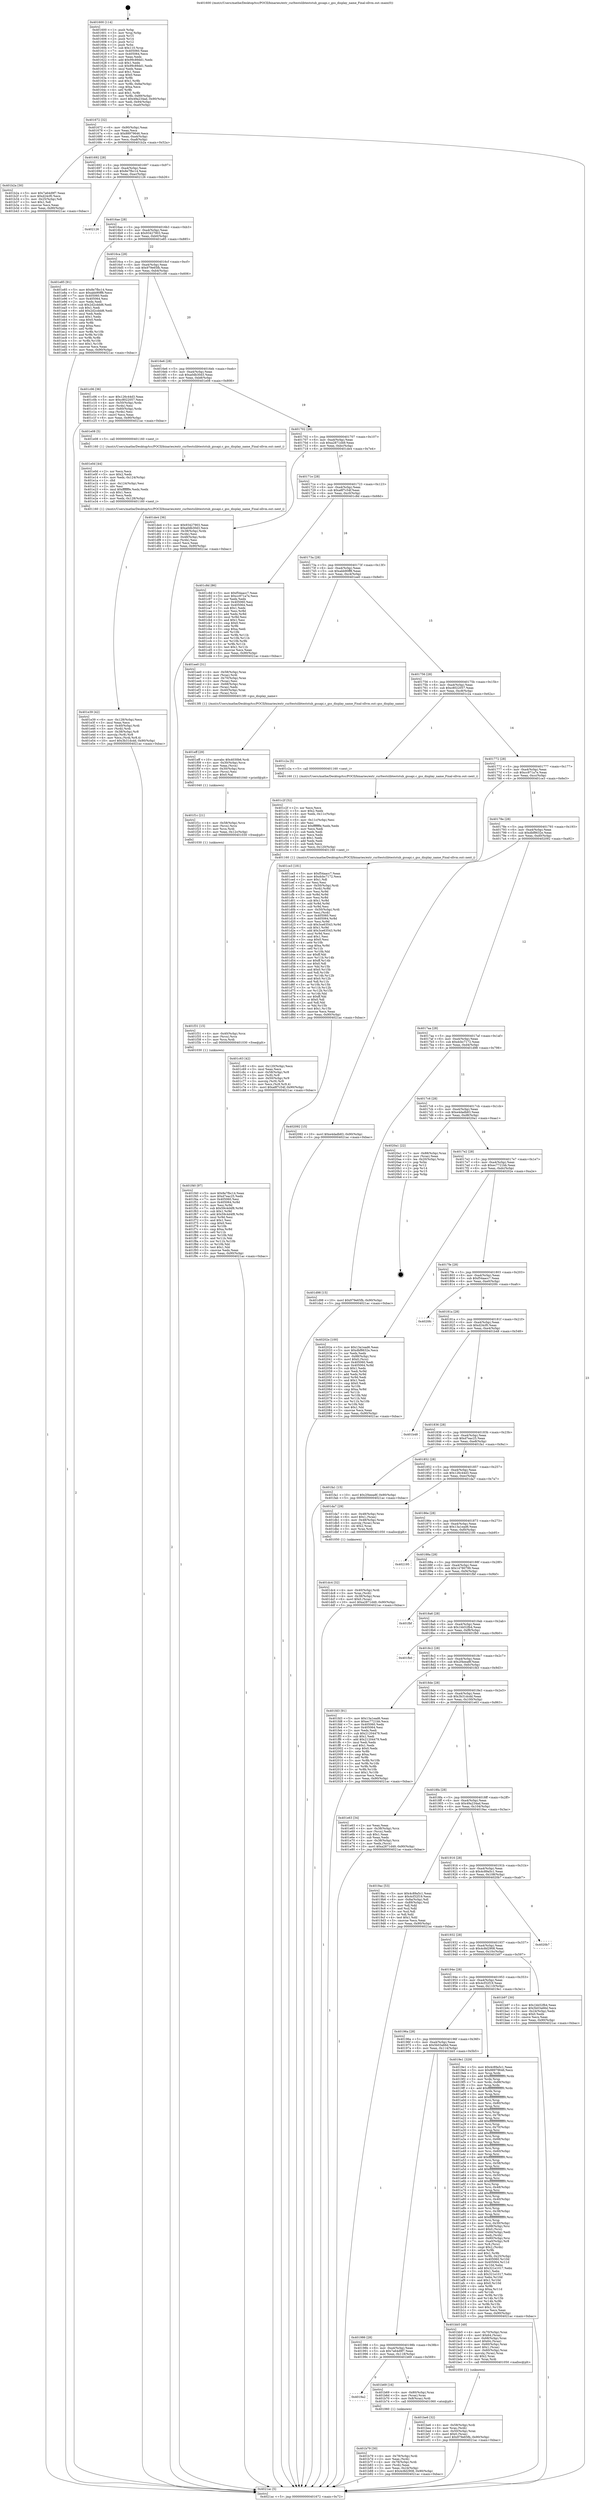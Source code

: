 digraph "0x401600" {
  label = "0x401600 (/mnt/c/Users/mathe/Desktop/tcc/POCII/binaries/extr_curltestslibteststub_gssapi.c_gss_display_name_Final-ollvm.out::main(0))"
  labelloc = "t"
  node[shape=record]

  Entry [label="",width=0.3,height=0.3,shape=circle,fillcolor=black,style=filled]
  "0x401672" [label="{
     0x401672 [32]\l
     | [instrs]\l
     &nbsp;&nbsp;0x401672 \<+6\>: mov -0x90(%rbp),%eax\l
     &nbsp;&nbsp;0x401678 \<+2\>: mov %eax,%ecx\l
     &nbsp;&nbsp;0x40167a \<+6\>: sub $0x88979646,%ecx\l
     &nbsp;&nbsp;0x401680 \<+6\>: mov %eax,-0xa4(%rbp)\l
     &nbsp;&nbsp;0x401686 \<+6\>: mov %ecx,-0xa8(%rbp)\l
     &nbsp;&nbsp;0x40168c \<+6\>: je 0000000000401b2a \<main+0x52a\>\l
  }"]
  "0x401b2a" [label="{
     0x401b2a [30]\l
     | [instrs]\l
     &nbsp;&nbsp;0x401b2a \<+5\>: mov $0x7a64d9f7,%eax\l
     &nbsp;&nbsp;0x401b2f \<+5\>: mov $0xd24cf0,%ecx\l
     &nbsp;&nbsp;0x401b34 \<+3\>: mov -0x25(%rbp),%dl\l
     &nbsp;&nbsp;0x401b37 \<+3\>: test $0x1,%dl\l
     &nbsp;&nbsp;0x401b3a \<+3\>: cmovne %ecx,%eax\l
     &nbsp;&nbsp;0x401b3d \<+6\>: mov %eax,-0x90(%rbp)\l
     &nbsp;&nbsp;0x401b43 \<+5\>: jmp 00000000004021ac \<main+0xbac\>\l
  }"]
  "0x401692" [label="{
     0x401692 [28]\l
     | [instrs]\l
     &nbsp;&nbsp;0x401692 \<+5\>: jmp 0000000000401697 \<main+0x97\>\l
     &nbsp;&nbsp;0x401697 \<+6\>: mov -0xa4(%rbp),%eax\l
     &nbsp;&nbsp;0x40169d \<+5\>: sub $0x8e7fbc14,%eax\l
     &nbsp;&nbsp;0x4016a2 \<+6\>: mov %eax,-0xac(%rbp)\l
     &nbsp;&nbsp;0x4016a8 \<+6\>: je 0000000000402126 \<main+0xb26\>\l
  }"]
  Exit [label="",width=0.3,height=0.3,shape=circle,fillcolor=black,style=filled,peripheries=2]
  "0x402126" [label="{
     0x402126\l
  }", style=dashed]
  "0x4016ae" [label="{
     0x4016ae [28]\l
     | [instrs]\l
     &nbsp;&nbsp;0x4016ae \<+5\>: jmp 00000000004016b3 \<main+0xb3\>\l
     &nbsp;&nbsp;0x4016b3 \<+6\>: mov -0xa4(%rbp),%eax\l
     &nbsp;&nbsp;0x4016b9 \<+5\>: sub $0x93427903,%eax\l
     &nbsp;&nbsp;0x4016be \<+6\>: mov %eax,-0xb0(%rbp)\l
     &nbsp;&nbsp;0x4016c4 \<+6\>: je 0000000000401e85 \<main+0x885\>\l
  }"]
  "0x401f40" [label="{
     0x401f40 [97]\l
     | [instrs]\l
     &nbsp;&nbsp;0x401f40 \<+5\>: mov $0x8e7fbc14,%eax\l
     &nbsp;&nbsp;0x401f45 \<+5\>: mov $0xd7eac25,%edx\l
     &nbsp;&nbsp;0x401f4a \<+7\>: mov 0x405060,%esi\l
     &nbsp;&nbsp;0x401f51 \<+8\>: mov 0x405064,%r8d\l
     &nbsp;&nbsp;0x401f59 \<+3\>: mov %esi,%r9d\l
     &nbsp;&nbsp;0x401f5c \<+7\>: sub $0x59c4d4f8,%r9d\l
     &nbsp;&nbsp;0x401f63 \<+4\>: sub $0x1,%r9d\l
     &nbsp;&nbsp;0x401f67 \<+7\>: add $0x59c4d4f8,%r9d\l
     &nbsp;&nbsp;0x401f6e \<+4\>: imul %r9d,%esi\l
     &nbsp;&nbsp;0x401f72 \<+3\>: and $0x1,%esi\l
     &nbsp;&nbsp;0x401f75 \<+3\>: cmp $0x0,%esi\l
     &nbsp;&nbsp;0x401f78 \<+4\>: sete %r10b\l
     &nbsp;&nbsp;0x401f7c \<+4\>: cmp $0xa,%r8d\l
     &nbsp;&nbsp;0x401f80 \<+4\>: setl %r11b\l
     &nbsp;&nbsp;0x401f84 \<+3\>: mov %r10b,%bl\l
     &nbsp;&nbsp;0x401f87 \<+3\>: and %r11b,%bl\l
     &nbsp;&nbsp;0x401f8a \<+3\>: xor %r11b,%r10b\l
     &nbsp;&nbsp;0x401f8d \<+3\>: or %r10b,%bl\l
     &nbsp;&nbsp;0x401f90 \<+3\>: test $0x1,%bl\l
     &nbsp;&nbsp;0x401f93 \<+3\>: cmovne %edx,%eax\l
     &nbsp;&nbsp;0x401f96 \<+6\>: mov %eax,-0x90(%rbp)\l
     &nbsp;&nbsp;0x401f9c \<+5\>: jmp 00000000004021ac \<main+0xbac\>\l
  }"]
  "0x401e85" [label="{
     0x401e85 [91]\l
     | [instrs]\l
     &nbsp;&nbsp;0x401e85 \<+5\>: mov $0x8e7fbc14,%eax\l
     &nbsp;&nbsp;0x401e8a \<+5\>: mov $0xabb90ff8,%ecx\l
     &nbsp;&nbsp;0x401e8f \<+7\>: mov 0x405060,%edx\l
     &nbsp;&nbsp;0x401e96 \<+7\>: mov 0x405064,%esi\l
     &nbsp;&nbsp;0x401e9d \<+2\>: mov %edx,%edi\l
     &nbsp;&nbsp;0x401e9f \<+6\>: sub $0x2d2cddd6,%edi\l
     &nbsp;&nbsp;0x401ea5 \<+3\>: sub $0x1,%edi\l
     &nbsp;&nbsp;0x401ea8 \<+6\>: add $0x2d2cddd6,%edi\l
     &nbsp;&nbsp;0x401eae \<+3\>: imul %edi,%edx\l
     &nbsp;&nbsp;0x401eb1 \<+3\>: and $0x1,%edx\l
     &nbsp;&nbsp;0x401eb4 \<+3\>: cmp $0x0,%edx\l
     &nbsp;&nbsp;0x401eb7 \<+4\>: sete %r8b\l
     &nbsp;&nbsp;0x401ebb \<+3\>: cmp $0xa,%esi\l
     &nbsp;&nbsp;0x401ebe \<+4\>: setl %r9b\l
     &nbsp;&nbsp;0x401ec2 \<+3\>: mov %r8b,%r10b\l
     &nbsp;&nbsp;0x401ec5 \<+3\>: and %r9b,%r10b\l
     &nbsp;&nbsp;0x401ec8 \<+3\>: xor %r9b,%r8b\l
     &nbsp;&nbsp;0x401ecb \<+3\>: or %r8b,%r10b\l
     &nbsp;&nbsp;0x401ece \<+4\>: test $0x1,%r10b\l
     &nbsp;&nbsp;0x401ed2 \<+3\>: cmovne %ecx,%eax\l
     &nbsp;&nbsp;0x401ed5 \<+6\>: mov %eax,-0x90(%rbp)\l
     &nbsp;&nbsp;0x401edb \<+5\>: jmp 00000000004021ac \<main+0xbac\>\l
  }"]
  "0x4016ca" [label="{
     0x4016ca [28]\l
     | [instrs]\l
     &nbsp;&nbsp;0x4016ca \<+5\>: jmp 00000000004016cf \<main+0xcf\>\l
     &nbsp;&nbsp;0x4016cf \<+6\>: mov -0xa4(%rbp),%eax\l
     &nbsp;&nbsp;0x4016d5 \<+5\>: sub $0x979e65fb,%eax\l
     &nbsp;&nbsp;0x4016da \<+6\>: mov %eax,-0xb4(%rbp)\l
     &nbsp;&nbsp;0x4016e0 \<+6\>: je 0000000000401c06 \<main+0x606\>\l
  }"]
  "0x401f31" [label="{
     0x401f31 [15]\l
     | [instrs]\l
     &nbsp;&nbsp;0x401f31 \<+4\>: mov -0x40(%rbp),%rcx\l
     &nbsp;&nbsp;0x401f35 \<+3\>: mov (%rcx),%rcx\l
     &nbsp;&nbsp;0x401f38 \<+3\>: mov %rcx,%rdi\l
     &nbsp;&nbsp;0x401f3b \<+5\>: call 0000000000401030 \<free@plt\>\l
     | [calls]\l
     &nbsp;&nbsp;0x401030 \{1\} (unknown)\l
  }"]
  "0x401c06" [label="{
     0x401c06 [36]\l
     | [instrs]\l
     &nbsp;&nbsp;0x401c06 \<+5\>: mov $0x126c44d3,%eax\l
     &nbsp;&nbsp;0x401c0b \<+5\>: mov $0xc8022057,%ecx\l
     &nbsp;&nbsp;0x401c10 \<+4\>: mov -0x50(%rbp),%rdx\l
     &nbsp;&nbsp;0x401c14 \<+2\>: mov (%rdx),%esi\l
     &nbsp;&nbsp;0x401c16 \<+4\>: mov -0x60(%rbp),%rdx\l
     &nbsp;&nbsp;0x401c1a \<+2\>: cmp (%rdx),%esi\l
     &nbsp;&nbsp;0x401c1c \<+3\>: cmovl %ecx,%eax\l
     &nbsp;&nbsp;0x401c1f \<+6\>: mov %eax,-0x90(%rbp)\l
     &nbsp;&nbsp;0x401c25 \<+5\>: jmp 00000000004021ac \<main+0xbac\>\l
  }"]
  "0x4016e6" [label="{
     0x4016e6 [28]\l
     | [instrs]\l
     &nbsp;&nbsp;0x4016e6 \<+5\>: jmp 00000000004016eb \<main+0xeb\>\l
     &nbsp;&nbsp;0x4016eb \<+6\>: mov -0xa4(%rbp),%eax\l
     &nbsp;&nbsp;0x4016f1 \<+5\>: sub $0xa0db30d3,%eax\l
     &nbsp;&nbsp;0x4016f6 \<+6\>: mov %eax,-0xb8(%rbp)\l
     &nbsp;&nbsp;0x4016fc \<+6\>: je 0000000000401e08 \<main+0x808\>\l
  }"]
  "0x401f1c" [label="{
     0x401f1c [21]\l
     | [instrs]\l
     &nbsp;&nbsp;0x401f1c \<+4\>: mov -0x58(%rbp),%rcx\l
     &nbsp;&nbsp;0x401f20 \<+3\>: mov (%rcx),%rcx\l
     &nbsp;&nbsp;0x401f23 \<+3\>: mov %rcx,%rdi\l
     &nbsp;&nbsp;0x401f26 \<+6\>: mov %eax,-0x12c(%rbp)\l
     &nbsp;&nbsp;0x401f2c \<+5\>: call 0000000000401030 \<free@plt\>\l
     | [calls]\l
     &nbsp;&nbsp;0x401030 \{1\} (unknown)\l
  }"]
  "0x401e08" [label="{
     0x401e08 [5]\l
     | [instrs]\l
     &nbsp;&nbsp;0x401e08 \<+5\>: call 0000000000401160 \<next_i\>\l
     | [calls]\l
     &nbsp;&nbsp;0x401160 \{1\} (/mnt/c/Users/mathe/Desktop/tcc/POCII/binaries/extr_curltestslibteststub_gssapi.c_gss_display_name_Final-ollvm.out::next_i)\l
  }"]
  "0x401702" [label="{
     0x401702 [28]\l
     | [instrs]\l
     &nbsp;&nbsp;0x401702 \<+5\>: jmp 0000000000401707 \<main+0x107\>\l
     &nbsp;&nbsp;0x401707 \<+6\>: mov -0xa4(%rbp),%eax\l
     &nbsp;&nbsp;0x40170d \<+5\>: sub $0xa2871d49,%eax\l
     &nbsp;&nbsp;0x401712 \<+6\>: mov %eax,-0xbc(%rbp)\l
     &nbsp;&nbsp;0x401718 \<+6\>: je 0000000000401de4 \<main+0x7e4\>\l
  }"]
  "0x401eff" [label="{
     0x401eff [29]\l
     | [instrs]\l
     &nbsp;&nbsp;0x401eff \<+10\>: movabs $0x4030b6,%rdi\l
     &nbsp;&nbsp;0x401f09 \<+4\>: mov -0x30(%rbp),%rcx\l
     &nbsp;&nbsp;0x401f0d \<+2\>: mov %eax,(%rcx)\l
     &nbsp;&nbsp;0x401f0f \<+4\>: mov -0x30(%rbp),%rcx\l
     &nbsp;&nbsp;0x401f13 \<+2\>: mov (%rcx),%esi\l
     &nbsp;&nbsp;0x401f15 \<+2\>: mov $0x0,%al\l
     &nbsp;&nbsp;0x401f17 \<+5\>: call 0000000000401040 \<printf@plt\>\l
     | [calls]\l
     &nbsp;&nbsp;0x401040 \{1\} (unknown)\l
  }"]
  "0x401de4" [label="{
     0x401de4 [36]\l
     | [instrs]\l
     &nbsp;&nbsp;0x401de4 \<+5\>: mov $0x93427903,%eax\l
     &nbsp;&nbsp;0x401de9 \<+5\>: mov $0xa0db30d3,%ecx\l
     &nbsp;&nbsp;0x401dee \<+4\>: mov -0x38(%rbp),%rdx\l
     &nbsp;&nbsp;0x401df2 \<+2\>: mov (%rdx),%esi\l
     &nbsp;&nbsp;0x401df4 \<+4\>: mov -0x48(%rbp),%rdx\l
     &nbsp;&nbsp;0x401df8 \<+2\>: cmp (%rdx),%esi\l
     &nbsp;&nbsp;0x401dfa \<+3\>: cmovl %ecx,%eax\l
     &nbsp;&nbsp;0x401dfd \<+6\>: mov %eax,-0x90(%rbp)\l
     &nbsp;&nbsp;0x401e03 \<+5\>: jmp 00000000004021ac \<main+0xbac\>\l
  }"]
  "0x40171e" [label="{
     0x40171e [28]\l
     | [instrs]\l
     &nbsp;&nbsp;0x40171e \<+5\>: jmp 0000000000401723 \<main+0x123\>\l
     &nbsp;&nbsp;0x401723 \<+6\>: mov -0xa4(%rbp),%eax\l
     &nbsp;&nbsp;0x401729 \<+5\>: sub $0xa8f7c54f,%eax\l
     &nbsp;&nbsp;0x40172e \<+6\>: mov %eax,-0xc0(%rbp)\l
     &nbsp;&nbsp;0x401734 \<+6\>: je 0000000000401c8d \<main+0x68d\>\l
  }"]
  "0x401e39" [label="{
     0x401e39 [42]\l
     | [instrs]\l
     &nbsp;&nbsp;0x401e39 \<+6\>: mov -0x128(%rbp),%ecx\l
     &nbsp;&nbsp;0x401e3f \<+3\>: imul %eax,%ecx\l
     &nbsp;&nbsp;0x401e42 \<+4\>: mov -0x40(%rbp),%rdi\l
     &nbsp;&nbsp;0x401e46 \<+3\>: mov (%rdi),%rdi\l
     &nbsp;&nbsp;0x401e49 \<+4\>: mov -0x38(%rbp),%r8\l
     &nbsp;&nbsp;0x401e4d \<+3\>: movslq (%r8),%r8\l
     &nbsp;&nbsp;0x401e50 \<+4\>: mov %ecx,(%rdi,%r8,4)\l
     &nbsp;&nbsp;0x401e54 \<+10\>: movl $0x3b31dcdd,-0x90(%rbp)\l
     &nbsp;&nbsp;0x401e5e \<+5\>: jmp 00000000004021ac \<main+0xbac\>\l
  }"]
  "0x401c8d" [label="{
     0x401c8d [86]\l
     | [instrs]\l
     &nbsp;&nbsp;0x401c8d \<+5\>: mov $0xf54aacc7,%eax\l
     &nbsp;&nbsp;0x401c92 \<+5\>: mov $0xcc971a7e,%ecx\l
     &nbsp;&nbsp;0x401c97 \<+2\>: xor %edx,%edx\l
     &nbsp;&nbsp;0x401c99 \<+7\>: mov 0x405060,%esi\l
     &nbsp;&nbsp;0x401ca0 \<+7\>: mov 0x405064,%edi\l
     &nbsp;&nbsp;0x401ca7 \<+3\>: sub $0x1,%edx\l
     &nbsp;&nbsp;0x401caa \<+3\>: mov %esi,%r8d\l
     &nbsp;&nbsp;0x401cad \<+3\>: add %edx,%r8d\l
     &nbsp;&nbsp;0x401cb0 \<+4\>: imul %r8d,%esi\l
     &nbsp;&nbsp;0x401cb4 \<+3\>: and $0x1,%esi\l
     &nbsp;&nbsp;0x401cb7 \<+3\>: cmp $0x0,%esi\l
     &nbsp;&nbsp;0x401cba \<+4\>: sete %r9b\l
     &nbsp;&nbsp;0x401cbe \<+3\>: cmp $0xa,%edi\l
     &nbsp;&nbsp;0x401cc1 \<+4\>: setl %r10b\l
     &nbsp;&nbsp;0x401cc5 \<+3\>: mov %r9b,%r11b\l
     &nbsp;&nbsp;0x401cc8 \<+3\>: and %r10b,%r11b\l
     &nbsp;&nbsp;0x401ccb \<+3\>: xor %r10b,%r9b\l
     &nbsp;&nbsp;0x401cce \<+3\>: or %r9b,%r11b\l
     &nbsp;&nbsp;0x401cd1 \<+4\>: test $0x1,%r11b\l
     &nbsp;&nbsp;0x401cd5 \<+3\>: cmovne %ecx,%eax\l
     &nbsp;&nbsp;0x401cd8 \<+6\>: mov %eax,-0x90(%rbp)\l
     &nbsp;&nbsp;0x401cde \<+5\>: jmp 00000000004021ac \<main+0xbac\>\l
  }"]
  "0x40173a" [label="{
     0x40173a [28]\l
     | [instrs]\l
     &nbsp;&nbsp;0x40173a \<+5\>: jmp 000000000040173f \<main+0x13f\>\l
     &nbsp;&nbsp;0x40173f \<+6\>: mov -0xa4(%rbp),%eax\l
     &nbsp;&nbsp;0x401745 \<+5\>: sub $0xabb90ff8,%eax\l
     &nbsp;&nbsp;0x40174a \<+6\>: mov %eax,-0xc4(%rbp)\l
     &nbsp;&nbsp;0x401750 \<+6\>: je 0000000000401ee0 \<main+0x8e0\>\l
  }"]
  "0x401e0d" [label="{
     0x401e0d [44]\l
     | [instrs]\l
     &nbsp;&nbsp;0x401e0d \<+2\>: xor %ecx,%ecx\l
     &nbsp;&nbsp;0x401e0f \<+5\>: mov $0x2,%edx\l
     &nbsp;&nbsp;0x401e14 \<+6\>: mov %edx,-0x124(%rbp)\l
     &nbsp;&nbsp;0x401e1a \<+1\>: cltd\l
     &nbsp;&nbsp;0x401e1b \<+6\>: mov -0x124(%rbp),%esi\l
     &nbsp;&nbsp;0x401e21 \<+2\>: idiv %esi\l
     &nbsp;&nbsp;0x401e23 \<+6\>: imul $0xfffffffe,%edx,%edx\l
     &nbsp;&nbsp;0x401e29 \<+3\>: sub $0x1,%ecx\l
     &nbsp;&nbsp;0x401e2c \<+2\>: sub %ecx,%edx\l
     &nbsp;&nbsp;0x401e2e \<+6\>: mov %edx,-0x128(%rbp)\l
     &nbsp;&nbsp;0x401e34 \<+5\>: call 0000000000401160 \<next_i\>\l
     | [calls]\l
     &nbsp;&nbsp;0x401160 \{1\} (/mnt/c/Users/mathe/Desktop/tcc/POCII/binaries/extr_curltestslibteststub_gssapi.c_gss_display_name_Final-ollvm.out::next_i)\l
  }"]
  "0x401ee0" [label="{
     0x401ee0 [31]\l
     | [instrs]\l
     &nbsp;&nbsp;0x401ee0 \<+4\>: mov -0x58(%rbp),%rax\l
     &nbsp;&nbsp;0x401ee4 \<+3\>: mov (%rax),%rdi\l
     &nbsp;&nbsp;0x401ee7 \<+4\>: mov -0x70(%rbp),%rax\l
     &nbsp;&nbsp;0x401eeb \<+2\>: mov (%rax),%esi\l
     &nbsp;&nbsp;0x401eed \<+4\>: mov -0x68(%rbp),%rax\l
     &nbsp;&nbsp;0x401ef1 \<+2\>: mov (%rax),%edx\l
     &nbsp;&nbsp;0x401ef3 \<+4\>: mov -0x40(%rbp),%rax\l
     &nbsp;&nbsp;0x401ef7 \<+3\>: mov (%rax),%rcx\l
     &nbsp;&nbsp;0x401efa \<+5\>: call 00000000004013f0 \<gss_display_name\>\l
     | [calls]\l
     &nbsp;&nbsp;0x4013f0 \{1\} (/mnt/c/Users/mathe/Desktop/tcc/POCII/binaries/extr_curltestslibteststub_gssapi.c_gss_display_name_Final-ollvm.out::gss_display_name)\l
  }"]
  "0x401756" [label="{
     0x401756 [28]\l
     | [instrs]\l
     &nbsp;&nbsp;0x401756 \<+5\>: jmp 000000000040175b \<main+0x15b\>\l
     &nbsp;&nbsp;0x40175b \<+6\>: mov -0xa4(%rbp),%eax\l
     &nbsp;&nbsp;0x401761 \<+5\>: sub $0xc8022057,%eax\l
     &nbsp;&nbsp;0x401766 \<+6\>: mov %eax,-0xc8(%rbp)\l
     &nbsp;&nbsp;0x40176c \<+6\>: je 0000000000401c2a \<main+0x62a\>\l
  }"]
  "0x401dc4" [label="{
     0x401dc4 [32]\l
     | [instrs]\l
     &nbsp;&nbsp;0x401dc4 \<+4\>: mov -0x40(%rbp),%rdi\l
     &nbsp;&nbsp;0x401dc8 \<+3\>: mov %rax,(%rdi)\l
     &nbsp;&nbsp;0x401dcb \<+4\>: mov -0x38(%rbp),%rax\l
     &nbsp;&nbsp;0x401dcf \<+6\>: movl $0x0,(%rax)\l
     &nbsp;&nbsp;0x401dd5 \<+10\>: movl $0xa2871d49,-0x90(%rbp)\l
     &nbsp;&nbsp;0x401ddf \<+5\>: jmp 00000000004021ac \<main+0xbac\>\l
  }"]
  "0x401c2a" [label="{
     0x401c2a [5]\l
     | [instrs]\l
     &nbsp;&nbsp;0x401c2a \<+5\>: call 0000000000401160 \<next_i\>\l
     | [calls]\l
     &nbsp;&nbsp;0x401160 \{1\} (/mnt/c/Users/mathe/Desktop/tcc/POCII/binaries/extr_curltestslibteststub_gssapi.c_gss_display_name_Final-ollvm.out::next_i)\l
  }"]
  "0x401772" [label="{
     0x401772 [28]\l
     | [instrs]\l
     &nbsp;&nbsp;0x401772 \<+5\>: jmp 0000000000401777 \<main+0x177\>\l
     &nbsp;&nbsp;0x401777 \<+6\>: mov -0xa4(%rbp),%eax\l
     &nbsp;&nbsp;0x40177d \<+5\>: sub $0xcc971a7e,%eax\l
     &nbsp;&nbsp;0x401782 \<+6\>: mov %eax,-0xcc(%rbp)\l
     &nbsp;&nbsp;0x401788 \<+6\>: je 0000000000401ce3 \<main+0x6e3\>\l
  }"]
  "0x401c63" [label="{
     0x401c63 [42]\l
     | [instrs]\l
     &nbsp;&nbsp;0x401c63 \<+6\>: mov -0x120(%rbp),%ecx\l
     &nbsp;&nbsp;0x401c69 \<+3\>: imul %eax,%ecx\l
     &nbsp;&nbsp;0x401c6c \<+4\>: mov -0x58(%rbp),%r8\l
     &nbsp;&nbsp;0x401c70 \<+3\>: mov (%r8),%r8\l
     &nbsp;&nbsp;0x401c73 \<+4\>: mov -0x50(%rbp),%r9\l
     &nbsp;&nbsp;0x401c77 \<+3\>: movslq (%r9),%r9\l
     &nbsp;&nbsp;0x401c7a \<+4\>: mov %ecx,(%r8,%r9,4)\l
     &nbsp;&nbsp;0x401c7e \<+10\>: movl $0xa8f7c54f,-0x90(%rbp)\l
     &nbsp;&nbsp;0x401c88 \<+5\>: jmp 00000000004021ac \<main+0xbac\>\l
  }"]
  "0x401ce3" [label="{
     0x401ce3 [181]\l
     | [instrs]\l
     &nbsp;&nbsp;0x401ce3 \<+5\>: mov $0xf54aacc7,%eax\l
     &nbsp;&nbsp;0x401ce8 \<+5\>: mov $0xdcbc7172,%ecx\l
     &nbsp;&nbsp;0x401ced \<+2\>: mov $0x1,%dl\l
     &nbsp;&nbsp;0x401cef \<+2\>: xor %esi,%esi\l
     &nbsp;&nbsp;0x401cf1 \<+4\>: mov -0x50(%rbp),%rdi\l
     &nbsp;&nbsp;0x401cf5 \<+3\>: mov (%rdi),%r8d\l
     &nbsp;&nbsp;0x401cf8 \<+3\>: mov %esi,%r9d\l
     &nbsp;&nbsp;0x401cfb \<+3\>: sub %r8d,%r9d\l
     &nbsp;&nbsp;0x401cfe \<+3\>: mov %esi,%r8d\l
     &nbsp;&nbsp;0x401d01 \<+4\>: sub $0x1,%r8d\l
     &nbsp;&nbsp;0x401d05 \<+3\>: add %r8d,%r9d\l
     &nbsp;&nbsp;0x401d08 \<+3\>: sub %r9d,%esi\l
     &nbsp;&nbsp;0x401d0b \<+4\>: mov -0x50(%rbp),%rdi\l
     &nbsp;&nbsp;0x401d0f \<+2\>: mov %esi,(%rdi)\l
     &nbsp;&nbsp;0x401d11 \<+7\>: mov 0x405060,%esi\l
     &nbsp;&nbsp;0x401d18 \<+8\>: mov 0x405064,%r8d\l
     &nbsp;&nbsp;0x401d20 \<+3\>: mov %esi,%r9d\l
     &nbsp;&nbsp;0x401d23 \<+7\>: sub $0x3ce63543,%r9d\l
     &nbsp;&nbsp;0x401d2a \<+4\>: sub $0x1,%r9d\l
     &nbsp;&nbsp;0x401d2e \<+7\>: add $0x3ce63543,%r9d\l
     &nbsp;&nbsp;0x401d35 \<+4\>: imul %r9d,%esi\l
     &nbsp;&nbsp;0x401d39 \<+3\>: and $0x1,%esi\l
     &nbsp;&nbsp;0x401d3c \<+3\>: cmp $0x0,%esi\l
     &nbsp;&nbsp;0x401d3f \<+4\>: sete %r10b\l
     &nbsp;&nbsp;0x401d43 \<+4\>: cmp $0xa,%r8d\l
     &nbsp;&nbsp;0x401d47 \<+4\>: setl %r11b\l
     &nbsp;&nbsp;0x401d4b \<+3\>: mov %r10b,%bl\l
     &nbsp;&nbsp;0x401d4e \<+3\>: xor $0xff,%bl\l
     &nbsp;&nbsp;0x401d51 \<+3\>: mov %r11b,%r14b\l
     &nbsp;&nbsp;0x401d54 \<+4\>: xor $0xff,%r14b\l
     &nbsp;&nbsp;0x401d58 \<+3\>: xor $0x0,%dl\l
     &nbsp;&nbsp;0x401d5b \<+3\>: mov %bl,%r15b\l
     &nbsp;&nbsp;0x401d5e \<+4\>: and $0x0,%r15b\l
     &nbsp;&nbsp;0x401d62 \<+3\>: and %dl,%r10b\l
     &nbsp;&nbsp;0x401d65 \<+3\>: mov %r14b,%r12b\l
     &nbsp;&nbsp;0x401d68 \<+4\>: and $0x0,%r12b\l
     &nbsp;&nbsp;0x401d6c \<+3\>: and %dl,%r11b\l
     &nbsp;&nbsp;0x401d6f \<+3\>: or %r10b,%r15b\l
     &nbsp;&nbsp;0x401d72 \<+3\>: or %r11b,%r12b\l
     &nbsp;&nbsp;0x401d75 \<+3\>: xor %r12b,%r15b\l
     &nbsp;&nbsp;0x401d78 \<+3\>: or %r14b,%bl\l
     &nbsp;&nbsp;0x401d7b \<+3\>: xor $0xff,%bl\l
     &nbsp;&nbsp;0x401d7e \<+3\>: or $0x0,%dl\l
     &nbsp;&nbsp;0x401d81 \<+2\>: and %dl,%bl\l
     &nbsp;&nbsp;0x401d83 \<+3\>: or %bl,%r15b\l
     &nbsp;&nbsp;0x401d86 \<+4\>: test $0x1,%r15b\l
     &nbsp;&nbsp;0x401d8a \<+3\>: cmovne %ecx,%eax\l
     &nbsp;&nbsp;0x401d8d \<+6\>: mov %eax,-0x90(%rbp)\l
     &nbsp;&nbsp;0x401d93 \<+5\>: jmp 00000000004021ac \<main+0xbac\>\l
  }"]
  "0x40178e" [label="{
     0x40178e [28]\l
     | [instrs]\l
     &nbsp;&nbsp;0x40178e \<+5\>: jmp 0000000000401793 \<main+0x193\>\l
     &nbsp;&nbsp;0x401793 \<+6\>: mov -0xa4(%rbp),%eax\l
     &nbsp;&nbsp;0x401799 \<+5\>: sub $0xdbf8632e,%eax\l
     &nbsp;&nbsp;0x40179e \<+6\>: mov %eax,-0xd0(%rbp)\l
     &nbsp;&nbsp;0x4017a4 \<+6\>: je 0000000000402092 \<main+0xa92\>\l
  }"]
  "0x401c2f" [label="{
     0x401c2f [52]\l
     | [instrs]\l
     &nbsp;&nbsp;0x401c2f \<+2\>: xor %ecx,%ecx\l
     &nbsp;&nbsp;0x401c31 \<+5\>: mov $0x2,%edx\l
     &nbsp;&nbsp;0x401c36 \<+6\>: mov %edx,-0x11c(%rbp)\l
     &nbsp;&nbsp;0x401c3c \<+1\>: cltd\l
     &nbsp;&nbsp;0x401c3d \<+6\>: mov -0x11c(%rbp),%esi\l
     &nbsp;&nbsp;0x401c43 \<+2\>: idiv %esi\l
     &nbsp;&nbsp;0x401c45 \<+6\>: imul $0xfffffffe,%edx,%edx\l
     &nbsp;&nbsp;0x401c4b \<+2\>: mov %ecx,%edi\l
     &nbsp;&nbsp;0x401c4d \<+2\>: sub %edx,%edi\l
     &nbsp;&nbsp;0x401c4f \<+2\>: mov %ecx,%edx\l
     &nbsp;&nbsp;0x401c51 \<+3\>: sub $0x1,%edx\l
     &nbsp;&nbsp;0x401c54 \<+2\>: add %edx,%edi\l
     &nbsp;&nbsp;0x401c56 \<+2\>: sub %edi,%ecx\l
     &nbsp;&nbsp;0x401c58 \<+6\>: mov %ecx,-0x120(%rbp)\l
     &nbsp;&nbsp;0x401c5e \<+5\>: call 0000000000401160 \<next_i\>\l
     | [calls]\l
     &nbsp;&nbsp;0x401160 \{1\} (/mnt/c/Users/mathe/Desktop/tcc/POCII/binaries/extr_curltestslibteststub_gssapi.c_gss_display_name_Final-ollvm.out::next_i)\l
  }"]
  "0x402092" [label="{
     0x402092 [15]\l
     | [instrs]\l
     &nbsp;&nbsp;0x402092 \<+10\>: movl $0xe4dadb83,-0x90(%rbp)\l
     &nbsp;&nbsp;0x40209c \<+5\>: jmp 00000000004021ac \<main+0xbac\>\l
  }"]
  "0x4017aa" [label="{
     0x4017aa [28]\l
     | [instrs]\l
     &nbsp;&nbsp;0x4017aa \<+5\>: jmp 00000000004017af \<main+0x1af\>\l
     &nbsp;&nbsp;0x4017af \<+6\>: mov -0xa4(%rbp),%eax\l
     &nbsp;&nbsp;0x4017b5 \<+5\>: sub $0xdcbc7172,%eax\l
     &nbsp;&nbsp;0x4017ba \<+6\>: mov %eax,-0xd4(%rbp)\l
     &nbsp;&nbsp;0x4017c0 \<+6\>: je 0000000000401d98 \<main+0x798\>\l
  }"]
  "0x401be6" [label="{
     0x401be6 [32]\l
     | [instrs]\l
     &nbsp;&nbsp;0x401be6 \<+4\>: mov -0x58(%rbp),%rdi\l
     &nbsp;&nbsp;0x401bea \<+3\>: mov %rax,(%rdi)\l
     &nbsp;&nbsp;0x401bed \<+4\>: mov -0x50(%rbp),%rax\l
     &nbsp;&nbsp;0x401bf1 \<+6\>: movl $0x0,(%rax)\l
     &nbsp;&nbsp;0x401bf7 \<+10\>: movl $0x979e65fb,-0x90(%rbp)\l
     &nbsp;&nbsp;0x401c01 \<+5\>: jmp 00000000004021ac \<main+0xbac\>\l
  }"]
  "0x401d98" [label="{
     0x401d98 [15]\l
     | [instrs]\l
     &nbsp;&nbsp;0x401d98 \<+10\>: movl $0x979e65fb,-0x90(%rbp)\l
     &nbsp;&nbsp;0x401da2 \<+5\>: jmp 00000000004021ac \<main+0xbac\>\l
  }"]
  "0x4017c6" [label="{
     0x4017c6 [28]\l
     | [instrs]\l
     &nbsp;&nbsp;0x4017c6 \<+5\>: jmp 00000000004017cb \<main+0x1cb\>\l
     &nbsp;&nbsp;0x4017cb \<+6\>: mov -0xa4(%rbp),%eax\l
     &nbsp;&nbsp;0x4017d1 \<+5\>: sub $0xe4dadb83,%eax\l
     &nbsp;&nbsp;0x4017d6 \<+6\>: mov %eax,-0xd8(%rbp)\l
     &nbsp;&nbsp;0x4017dc \<+6\>: je 00000000004020a1 \<main+0xaa1\>\l
  }"]
  "0x401b79" [label="{
     0x401b79 [30]\l
     | [instrs]\l
     &nbsp;&nbsp;0x401b79 \<+4\>: mov -0x78(%rbp),%rdi\l
     &nbsp;&nbsp;0x401b7d \<+2\>: mov %eax,(%rdi)\l
     &nbsp;&nbsp;0x401b7f \<+4\>: mov -0x78(%rbp),%rdi\l
     &nbsp;&nbsp;0x401b83 \<+2\>: mov (%rdi),%eax\l
     &nbsp;&nbsp;0x401b85 \<+3\>: mov %eax,-0x24(%rbp)\l
     &nbsp;&nbsp;0x401b88 \<+10\>: movl $0x4c8d2908,-0x90(%rbp)\l
     &nbsp;&nbsp;0x401b92 \<+5\>: jmp 00000000004021ac \<main+0xbac\>\l
  }"]
  "0x4020a1" [label="{
     0x4020a1 [22]\l
     | [instrs]\l
     &nbsp;&nbsp;0x4020a1 \<+7\>: mov -0x88(%rbp),%rax\l
     &nbsp;&nbsp;0x4020a8 \<+2\>: mov (%rax),%eax\l
     &nbsp;&nbsp;0x4020aa \<+4\>: lea -0x20(%rbp),%rsp\l
     &nbsp;&nbsp;0x4020ae \<+1\>: pop %rbx\l
     &nbsp;&nbsp;0x4020af \<+2\>: pop %r12\l
     &nbsp;&nbsp;0x4020b1 \<+2\>: pop %r14\l
     &nbsp;&nbsp;0x4020b3 \<+2\>: pop %r15\l
     &nbsp;&nbsp;0x4020b5 \<+1\>: pop %rbp\l
     &nbsp;&nbsp;0x4020b6 \<+1\>: ret\l
  }"]
  "0x4017e2" [label="{
     0x4017e2 [28]\l
     | [instrs]\l
     &nbsp;&nbsp;0x4017e2 \<+5\>: jmp 00000000004017e7 \<main+0x1e7\>\l
     &nbsp;&nbsp;0x4017e7 \<+6\>: mov -0xa4(%rbp),%eax\l
     &nbsp;&nbsp;0x4017ed \<+5\>: sub $0xec7721bb,%eax\l
     &nbsp;&nbsp;0x4017f2 \<+6\>: mov %eax,-0xdc(%rbp)\l
     &nbsp;&nbsp;0x4017f8 \<+6\>: je 000000000040202e \<main+0xa2e\>\l
  }"]
  "0x4019a2" [label="{
     0x4019a2\l
  }", style=dashed]
  "0x40202e" [label="{
     0x40202e [100]\l
     | [instrs]\l
     &nbsp;&nbsp;0x40202e \<+5\>: mov $0x13a1ead6,%eax\l
     &nbsp;&nbsp;0x402033 \<+5\>: mov $0xdbf8632e,%ecx\l
     &nbsp;&nbsp;0x402038 \<+2\>: xor %edx,%edx\l
     &nbsp;&nbsp;0x40203a \<+7\>: mov -0x88(%rbp),%rsi\l
     &nbsp;&nbsp;0x402041 \<+6\>: movl $0x0,(%rsi)\l
     &nbsp;&nbsp;0x402047 \<+7\>: mov 0x405060,%edi\l
     &nbsp;&nbsp;0x40204e \<+8\>: mov 0x405064,%r8d\l
     &nbsp;&nbsp;0x402056 \<+3\>: sub $0x1,%edx\l
     &nbsp;&nbsp;0x402059 \<+3\>: mov %edi,%r9d\l
     &nbsp;&nbsp;0x40205c \<+3\>: add %edx,%r9d\l
     &nbsp;&nbsp;0x40205f \<+4\>: imul %r9d,%edi\l
     &nbsp;&nbsp;0x402063 \<+3\>: and $0x1,%edi\l
     &nbsp;&nbsp;0x402066 \<+3\>: cmp $0x0,%edi\l
     &nbsp;&nbsp;0x402069 \<+4\>: sete %r10b\l
     &nbsp;&nbsp;0x40206d \<+4\>: cmp $0xa,%r8d\l
     &nbsp;&nbsp;0x402071 \<+4\>: setl %r11b\l
     &nbsp;&nbsp;0x402075 \<+3\>: mov %r10b,%bl\l
     &nbsp;&nbsp;0x402078 \<+3\>: and %r11b,%bl\l
     &nbsp;&nbsp;0x40207b \<+3\>: xor %r11b,%r10b\l
     &nbsp;&nbsp;0x40207e \<+3\>: or %r10b,%bl\l
     &nbsp;&nbsp;0x402081 \<+3\>: test $0x1,%bl\l
     &nbsp;&nbsp;0x402084 \<+3\>: cmovne %ecx,%eax\l
     &nbsp;&nbsp;0x402087 \<+6\>: mov %eax,-0x90(%rbp)\l
     &nbsp;&nbsp;0x40208d \<+5\>: jmp 00000000004021ac \<main+0xbac\>\l
  }"]
  "0x4017fe" [label="{
     0x4017fe [28]\l
     | [instrs]\l
     &nbsp;&nbsp;0x4017fe \<+5\>: jmp 0000000000401803 \<main+0x203\>\l
     &nbsp;&nbsp;0x401803 \<+6\>: mov -0xa4(%rbp),%eax\l
     &nbsp;&nbsp;0x401809 \<+5\>: sub $0xf54aacc7,%eax\l
     &nbsp;&nbsp;0x40180e \<+6\>: mov %eax,-0xe0(%rbp)\l
     &nbsp;&nbsp;0x401814 \<+6\>: je 00000000004020fc \<main+0xafc\>\l
  }"]
  "0x401b69" [label="{
     0x401b69 [16]\l
     | [instrs]\l
     &nbsp;&nbsp;0x401b69 \<+4\>: mov -0x80(%rbp),%rax\l
     &nbsp;&nbsp;0x401b6d \<+3\>: mov (%rax),%rax\l
     &nbsp;&nbsp;0x401b70 \<+4\>: mov 0x8(%rax),%rdi\l
     &nbsp;&nbsp;0x401b74 \<+5\>: call 0000000000401060 \<atoi@plt\>\l
     | [calls]\l
     &nbsp;&nbsp;0x401060 \{1\} (unknown)\l
  }"]
  "0x4020fc" [label="{
     0x4020fc\l
  }", style=dashed]
  "0x40181a" [label="{
     0x40181a [28]\l
     | [instrs]\l
     &nbsp;&nbsp;0x40181a \<+5\>: jmp 000000000040181f \<main+0x21f\>\l
     &nbsp;&nbsp;0x40181f \<+6\>: mov -0xa4(%rbp),%eax\l
     &nbsp;&nbsp;0x401825 \<+5\>: sub $0xd24cf0,%eax\l
     &nbsp;&nbsp;0x40182a \<+6\>: mov %eax,-0xe4(%rbp)\l
     &nbsp;&nbsp;0x401830 \<+6\>: je 0000000000401b48 \<main+0x548\>\l
  }"]
  "0x401986" [label="{
     0x401986 [28]\l
     | [instrs]\l
     &nbsp;&nbsp;0x401986 \<+5\>: jmp 000000000040198b \<main+0x38b\>\l
     &nbsp;&nbsp;0x40198b \<+6\>: mov -0xa4(%rbp),%eax\l
     &nbsp;&nbsp;0x401991 \<+5\>: sub $0x7a64d9f7,%eax\l
     &nbsp;&nbsp;0x401996 \<+6\>: mov %eax,-0x118(%rbp)\l
     &nbsp;&nbsp;0x40199c \<+6\>: je 0000000000401b69 \<main+0x569\>\l
  }"]
  "0x401b48" [label="{
     0x401b48\l
  }", style=dashed]
  "0x401836" [label="{
     0x401836 [28]\l
     | [instrs]\l
     &nbsp;&nbsp;0x401836 \<+5\>: jmp 000000000040183b \<main+0x23b\>\l
     &nbsp;&nbsp;0x40183b \<+6\>: mov -0xa4(%rbp),%eax\l
     &nbsp;&nbsp;0x401841 \<+5\>: sub $0xd7eac25,%eax\l
     &nbsp;&nbsp;0x401846 \<+6\>: mov %eax,-0xe8(%rbp)\l
     &nbsp;&nbsp;0x40184c \<+6\>: je 0000000000401fa1 \<main+0x9a1\>\l
  }"]
  "0x401bb5" [label="{
     0x401bb5 [49]\l
     | [instrs]\l
     &nbsp;&nbsp;0x401bb5 \<+4\>: mov -0x70(%rbp),%rax\l
     &nbsp;&nbsp;0x401bb9 \<+6\>: movl $0x64,(%rax)\l
     &nbsp;&nbsp;0x401bbf \<+4\>: mov -0x68(%rbp),%rax\l
     &nbsp;&nbsp;0x401bc3 \<+6\>: movl $0x64,(%rax)\l
     &nbsp;&nbsp;0x401bc9 \<+4\>: mov -0x60(%rbp),%rax\l
     &nbsp;&nbsp;0x401bcd \<+6\>: movl $0x1,(%rax)\l
     &nbsp;&nbsp;0x401bd3 \<+4\>: mov -0x60(%rbp),%rax\l
     &nbsp;&nbsp;0x401bd7 \<+3\>: movslq (%rax),%rax\l
     &nbsp;&nbsp;0x401bda \<+4\>: shl $0x2,%rax\l
     &nbsp;&nbsp;0x401bde \<+3\>: mov %rax,%rdi\l
     &nbsp;&nbsp;0x401be1 \<+5\>: call 0000000000401050 \<malloc@plt\>\l
     | [calls]\l
     &nbsp;&nbsp;0x401050 \{1\} (unknown)\l
  }"]
  "0x401fa1" [label="{
     0x401fa1 [15]\l
     | [instrs]\l
     &nbsp;&nbsp;0x401fa1 \<+10\>: movl $0x2f4eea8f,-0x90(%rbp)\l
     &nbsp;&nbsp;0x401fab \<+5\>: jmp 00000000004021ac \<main+0xbac\>\l
  }"]
  "0x401852" [label="{
     0x401852 [28]\l
     | [instrs]\l
     &nbsp;&nbsp;0x401852 \<+5\>: jmp 0000000000401857 \<main+0x257\>\l
     &nbsp;&nbsp;0x401857 \<+6\>: mov -0xa4(%rbp),%eax\l
     &nbsp;&nbsp;0x40185d \<+5\>: sub $0x126c44d3,%eax\l
     &nbsp;&nbsp;0x401862 \<+6\>: mov %eax,-0xec(%rbp)\l
     &nbsp;&nbsp;0x401868 \<+6\>: je 0000000000401da7 \<main+0x7a7\>\l
  }"]
  "0x40196a" [label="{
     0x40196a [28]\l
     | [instrs]\l
     &nbsp;&nbsp;0x40196a \<+5\>: jmp 000000000040196f \<main+0x36f\>\l
     &nbsp;&nbsp;0x40196f \<+6\>: mov -0xa4(%rbp),%eax\l
     &nbsp;&nbsp;0x401975 \<+5\>: sub $0x5b03a66d,%eax\l
     &nbsp;&nbsp;0x40197a \<+6\>: mov %eax,-0x114(%rbp)\l
     &nbsp;&nbsp;0x401980 \<+6\>: je 0000000000401bb5 \<main+0x5b5\>\l
  }"]
  "0x401da7" [label="{
     0x401da7 [29]\l
     | [instrs]\l
     &nbsp;&nbsp;0x401da7 \<+4\>: mov -0x48(%rbp),%rax\l
     &nbsp;&nbsp;0x401dab \<+6\>: movl $0x1,(%rax)\l
     &nbsp;&nbsp;0x401db1 \<+4\>: mov -0x48(%rbp),%rax\l
     &nbsp;&nbsp;0x401db5 \<+3\>: movslq (%rax),%rax\l
     &nbsp;&nbsp;0x401db8 \<+4\>: shl $0x2,%rax\l
     &nbsp;&nbsp;0x401dbc \<+3\>: mov %rax,%rdi\l
     &nbsp;&nbsp;0x401dbf \<+5\>: call 0000000000401050 \<malloc@plt\>\l
     | [calls]\l
     &nbsp;&nbsp;0x401050 \{1\} (unknown)\l
  }"]
  "0x40186e" [label="{
     0x40186e [28]\l
     | [instrs]\l
     &nbsp;&nbsp;0x40186e \<+5\>: jmp 0000000000401873 \<main+0x273\>\l
     &nbsp;&nbsp;0x401873 \<+6\>: mov -0xa4(%rbp),%eax\l
     &nbsp;&nbsp;0x401879 \<+5\>: sub $0x13a1ead6,%eax\l
     &nbsp;&nbsp;0x40187e \<+6\>: mov %eax,-0xf0(%rbp)\l
     &nbsp;&nbsp;0x401884 \<+6\>: je 0000000000402195 \<main+0xb95\>\l
  }"]
  "0x4019e1" [label="{
     0x4019e1 [329]\l
     | [instrs]\l
     &nbsp;&nbsp;0x4019e1 \<+5\>: mov $0x4c89a5c1,%eax\l
     &nbsp;&nbsp;0x4019e6 \<+5\>: mov $0x88979646,%ecx\l
     &nbsp;&nbsp;0x4019eb \<+3\>: mov %rsp,%rdx\l
     &nbsp;&nbsp;0x4019ee \<+4\>: add $0xfffffffffffffff0,%rdx\l
     &nbsp;&nbsp;0x4019f2 \<+3\>: mov %rdx,%rsp\l
     &nbsp;&nbsp;0x4019f5 \<+7\>: mov %rdx,-0x88(%rbp)\l
     &nbsp;&nbsp;0x4019fc \<+3\>: mov %rsp,%rdx\l
     &nbsp;&nbsp;0x4019ff \<+4\>: add $0xfffffffffffffff0,%rdx\l
     &nbsp;&nbsp;0x401a03 \<+3\>: mov %rdx,%rsp\l
     &nbsp;&nbsp;0x401a06 \<+3\>: mov %rsp,%rsi\l
     &nbsp;&nbsp;0x401a09 \<+4\>: add $0xfffffffffffffff0,%rsi\l
     &nbsp;&nbsp;0x401a0d \<+3\>: mov %rsi,%rsp\l
     &nbsp;&nbsp;0x401a10 \<+4\>: mov %rsi,-0x80(%rbp)\l
     &nbsp;&nbsp;0x401a14 \<+3\>: mov %rsp,%rsi\l
     &nbsp;&nbsp;0x401a17 \<+4\>: add $0xfffffffffffffff0,%rsi\l
     &nbsp;&nbsp;0x401a1b \<+3\>: mov %rsi,%rsp\l
     &nbsp;&nbsp;0x401a1e \<+4\>: mov %rsi,-0x78(%rbp)\l
     &nbsp;&nbsp;0x401a22 \<+3\>: mov %rsp,%rsi\l
     &nbsp;&nbsp;0x401a25 \<+4\>: add $0xfffffffffffffff0,%rsi\l
     &nbsp;&nbsp;0x401a29 \<+3\>: mov %rsi,%rsp\l
     &nbsp;&nbsp;0x401a2c \<+4\>: mov %rsi,-0x70(%rbp)\l
     &nbsp;&nbsp;0x401a30 \<+3\>: mov %rsp,%rsi\l
     &nbsp;&nbsp;0x401a33 \<+4\>: add $0xfffffffffffffff0,%rsi\l
     &nbsp;&nbsp;0x401a37 \<+3\>: mov %rsi,%rsp\l
     &nbsp;&nbsp;0x401a3a \<+4\>: mov %rsi,-0x68(%rbp)\l
     &nbsp;&nbsp;0x401a3e \<+3\>: mov %rsp,%rsi\l
     &nbsp;&nbsp;0x401a41 \<+4\>: add $0xfffffffffffffff0,%rsi\l
     &nbsp;&nbsp;0x401a45 \<+3\>: mov %rsi,%rsp\l
     &nbsp;&nbsp;0x401a48 \<+4\>: mov %rsi,-0x60(%rbp)\l
     &nbsp;&nbsp;0x401a4c \<+3\>: mov %rsp,%rsi\l
     &nbsp;&nbsp;0x401a4f \<+4\>: add $0xfffffffffffffff0,%rsi\l
     &nbsp;&nbsp;0x401a53 \<+3\>: mov %rsi,%rsp\l
     &nbsp;&nbsp;0x401a56 \<+4\>: mov %rsi,-0x58(%rbp)\l
     &nbsp;&nbsp;0x401a5a \<+3\>: mov %rsp,%rsi\l
     &nbsp;&nbsp;0x401a5d \<+4\>: add $0xfffffffffffffff0,%rsi\l
     &nbsp;&nbsp;0x401a61 \<+3\>: mov %rsi,%rsp\l
     &nbsp;&nbsp;0x401a64 \<+4\>: mov %rsi,-0x50(%rbp)\l
     &nbsp;&nbsp;0x401a68 \<+3\>: mov %rsp,%rsi\l
     &nbsp;&nbsp;0x401a6b \<+4\>: add $0xfffffffffffffff0,%rsi\l
     &nbsp;&nbsp;0x401a6f \<+3\>: mov %rsi,%rsp\l
     &nbsp;&nbsp;0x401a72 \<+4\>: mov %rsi,-0x48(%rbp)\l
     &nbsp;&nbsp;0x401a76 \<+3\>: mov %rsp,%rsi\l
     &nbsp;&nbsp;0x401a79 \<+4\>: add $0xfffffffffffffff0,%rsi\l
     &nbsp;&nbsp;0x401a7d \<+3\>: mov %rsi,%rsp\l
     &nbsp;&nbsp;0x401a80 \<+4\>: mov %rsi,-0x40(%rbp)\l
     &nbsp;&nbsp;0x401a84 \<+3\>: mov %rsp,%rsi\l
     &nbsp;&nbsp;0x401a87 \<+4\>: add $0xfffffffffffffff0,%rsi\l
     &nbsp;&nbsp;0x401a8b \<+3\>: mov %rsi,%rsp\l
     &nbsp;&nbsp;0x401a8e \<+4\>: mov %rsi,-0x38(%rbp)\l
     &nbsp;&nbsp;0x401a92 \<+3\>: mov %rsp,%rsi\l
     &nbsp;&nbsp;0x401a95 \<+4\>: add $0xfffffffffffffff0,%rsi\l
     &nbsp;&nbsp;0x401a99 \<+3\>: mov %rsi,%rsp\l
     &nbsp;&nbsp;0x401a9c \<+4\>: mov %rsi,-0x30(%rbp)\l
     &nbsp;&nbsp;0x401aa0 \<+7\>: mov -0x88(%rbp),%rsi\l
     &nbsp;&nbsp;0x401aa7 \<+6\>: movl $0x0,(%rsi)\l
     &nbsp;&nbsp;0x401aad \<+6\>: mov -0x94(%rbp),%edi\l
     &nbsp;&nbsp;0x401ab3 \<+2\>: mov %edi,(%rdx)\l
     &nbsp;&nbsp;0x401ab5 \<+4\>: mov -0x80(%rbp),%rsi\l
     &nbsp;&nbsp;0x401ab9 \<+7\>: mov -0xa0(%rbp),%r8\l
     &nbsp;&nbsp;0x401ac0 \<+3\>: mov %r8,(%rsi)\l
     &nbsp;&nbsp;0x401ac3 \<+3\>: cmpl $0x2,(%rdx)\l
     &nbsp;&nbsp;0x401ac6 \<+4\>: setne %r9b\l
     &nbsp;&nbsp;0x401aca \<+4\>: and $0x1,%r9b\l
     &nbsp;&nbsp;0x401ace \<+4\>: mov %r9b,-0x25(%rbp)\l
     &nbsp;&nbsp;0x401ad2 \<+8\>: mov 0x405060,%r10d\l
     &nbsp;&nbsp;0x401ada \<+8\>: mov 0x405064,%r11d\l
     &nbsp;&nbsp;0x401ae2 \<+3\>: mov %r10d,%ebx\l
     &nbsp;&nbsp;0x401ae5 \<+6\>: add $0x321e1017,%ebx\l
     &nbsp;&nbsp;0x401aeb \<+3\>: sub $0x1,%ebx\l
     &nbsp;&nbsp;0x401aee \<+6\>: sub $0x321e1017,%ebx\l
     &nbsp;&nbsp;0x401af4 \<+4\>: imul %ebx,%r10d\l
     &nbsp;&nbsp;0x401af8 \<+4\>: and $0x1,%r10d\l
     &nbsp;&nbsp;0x401afc \<+4\>: cmp $0x0,%r10d\l
     &nbsp;&nbsp;0x401b00 \<+4\>: sete %r9b\l
     &nbsp;&nbsp;0x401b04 \<+4\>: cmp $0xa,%r11d\l
     &nbsp;&nbsp;0x401b08 \<+4\>: setl %r14b\l
     &nbsp;&nbsp;0x401b0c \<+3\>: mov %r9b,%r15b\l
     &nbsp;&nbsp;0x401b0f \<+3\>: and %r14b,%r15b\l
     &nbsp;&nbsp;0x401b12 \<+3\>: xor %r14b,%r9b\l
     &nbsp;&nbsp;0x401b15 \<+3\>: or %r9b,%r15b\l
     &nbsp;&nbsp;0x401b18 \<+4\>: test $0x1,%r15b\l
     &nbsp;&nbsp;0x401b1c \<+3\>: cmovne %ecx,%eax\l
     &nbsp;&nbsp;0x401b1f \<+6\>: mov %eax,-0x90(%rbp)\l
     &nbsp;&nbsp;0x401b25 \<+5\>: jmp 00000000004021ac \<main+0xbac\>\l
  }"]
  "0x402195" [label="{
     0x402195\l
  }", style=dashed]
  "0x40188a" [label="{
     0x40188a [28]\l
     | [instrs]\l
     &nbsp;&nbsp;0x40188a \<+5\>: jmp 000000000040188f \<main+0x28f\>\l
     &nbsp;&nbsp;0x40188f \<+6\>: mov -0xa4(%rbp),%eax\l
     &nbsp;&nbsp;0x401895 \<+5\>: sub $0x14780799,%eax\l
     &nbsp;&nbsp;0x40189a \<+6\>: mov %eax,-0xf4(%rbp)\l
     &nbsp;&nbsp;0x4018a0 \<+6\>: je 0000000000401fbf \<main+0x9bf\>\l
  }"]
  "0x40194e" [label="{
     0x40194e [28]\l
     | [instrs]\l
     &nbsp;&nbsp;0x40194e \<+5\>: jmp 0000000000401953 \<main+0x353\>\l
     &nbsp;&nbsp;0x401953 \<+6\>: mov -0xa4(%rbp),%eax\l
     &nbsp;&nbsp;0x401959 \<+5\>: sub $0x4cf32f19,%eax\l
     &nbsp;&nbsp;0x40195e \<+6\>: mov %eax,-0x110(%rbp)\l
     &nbsp;&nbsp;0x401964 \<+6\>: je 00000000004019e1 \<main+0x3e1\>\l
  }"]
  "0x401fbf" [label="{
     0x401fbf\l
  }", style=dashed]
  "0x4018a6" [label="{
     0x4018a6 [28]\l
     | [instrs]\l
     &nbsp;&nbsp;0x4018a6 \<+5\>: jmp 00000000004018ab \<main+0x2ab\>\l
     &nbsp;&nbsp;0x4018ab \<+6\>: mov -0xa4(%rbp),%eax\l
     &nbsp;&nbsp;0x4018b1 \<+5\>: sub $0x1bb52fb4,%eax\l
     &nbsp;&nbsp;0x4018b6 \<+6\>: mov %eax,-0xf8(%rbp)\l
     &nbsp;&nbsp;0x4018bc \<+6\>: je 0000000000401fb0 \<main+0x9b0\>\l
  }"]
  "0x401b97" [label="{
     0x401b97 [30]\l
     | [instrs]\l
     &nbsp;&nbsp;0x401b97 \<+5\>: mov $0x1bb52fb4,%eax\l
     &nbsp;&nbsp;0x401b9c \<+5\>: mov $0x5b03a66d,%ecx\l
     &nbsp;&nbsp;0x401ba1 \<+3\>: mov -0x24(%rbp),%edx\l
     &nbsp;&nbsp;0x401ba4 \<+3\>: cmp $0x0,%edx\l
     &nbsp;&nbsp;0x401ba7 \<+3\>: cmove %ecx,%eax\l
     &nbsp;&nbsp;0x401baa \<+6\>: mov %eax,-0x90(%rbp)\l
     &nbsp;&nbsp;0x401bb0 \<+5\>: jmp 00000000004021ac \<main+0xbac\>\l
  }"]
  "0x401fb0" [label="{
     0x401fb0\l
  }", style=dashed]
  "0x4018c2" [label="{
     0x4018c2 [28]\l
     | [instrs]\l
     &nbsp;&nbsp;0x4018c2 \<+5\>: jmp 00000000004018c7 \<main+0x2c7\>\l
     &nbsp;&nbsp;0x4018c7 \<+6\>: mov -0xa4(%rbp),%eax\l
     &nbsp;&nbsp;0x4018cd \<+5\>: sub $0x2f4eea8f,%eax\l
     &nbsp;&nbsp;0x4018d2 \<+6\>: mov %eax,-0xfc(%rbp)\l
     &nbsp;&nbsp;0x4018d8 \<+6\>: je 0000000000401fd3 \<main+0x9d3\>\l
  }"]
  "0x401932" [label="{
     0x401932 [28]\l
     | [instrs]\l
     &nbsp;&nbsp;0x401932 \<+5\>: jmp 0000000000401937 \<main+0x337\>\l
     &nbsp;&nbsp;0x401937 \<+6\>: mov -0xa4(%rbp),%eax\l
     &nbsp;&nbsp;0x40193d \<+5\>: sub $0x4c8d2908,%eax\l
     &nbsp;&nbsp;0x401942 \<+6\>: mov %eax,-0x10c(%rbp)\l
     &nbsp;&nbsp;0x401948 \<+6\>: je 0000000000401b97 \<main+0x597\>\l
  }"]
  "0x401fd3" [label="{
     0x401fd3 [91]\l
     | [instrs]\l
     &nbsp;&nbsp;0x401fd3 \<+5\>: mov $0x13a1ead6,%eax\l
     &nbsp;&nbsp;0x401fd8 \<+5\>: mov $0xec7721bb,%ecx\l
     &nbsp;&nbsp;0x401fdd \<+7\>: mov 0x405060,%edx\l
     &nbsp;&nbsp;0x401fe4 \<+7\>: mov 0x405064,%esi\l
     &nbsp;&nbsp;0x401feb \<+2\>: mov %edx,%edi\l
     &nbsp;&nbsp;0x401fed \<+6\>: sub $0x21204479,%edi\l
     &nbsp;&nbsp;0x401ff3 \<+3\>: sub $0x1,%edi\l
     &nbsp;&nbsp;0x401ff6 \<+6\>: add $0x21204479,%edi\l
     &nbsp;&nbsp;0x401ffc \<+3\>: imul %edi,%edx\l
     &nbsp;&nbsp;0x401fff \<+3\>: and $0x1,%edx\l
     &nbsp;&nbsp;0x402002 \<+3\>: cmp $0x0,%edx\l
     &nbsp;&nbsp;0x402005 \<+4\>: sete %r8b\l
     &nbsp;&nbsp;0x402009 \<+3\>: cmp $0xa,%esi\l
     &nbsp;&nbsp;0x40200c \<+4\>: setl %r9b\l
     &nbsp;&nbsp;0x402010 \<+3\>: mov %r8b,%r10b\l
     &nbsp;&nbsp;0x402013 \<+3\>: and %r9b,%r10b\l
     &nbsp;&nbsp;0x402016 \<+3\>: xor %r9b,%r8b\l
     &nbsp;&nbsp;0x402019 \<+3\>: or %r8b,%r10b\l
     &nbsp;&nbsp;0x40201c \<+4\>: test $0x1,%r10b\l
     &nbsp;&nbsp;0x402020 \<+3\>: cmovne %ecx,%eax\l
     &nbsp;&nbsp;0x402023 \<+6\>: mov %eax,-0x90(%rbp)\l
     &nbsp;&nbsp;0x402029 \<+5\>: jmp 00000000004021ac \<main+0xbac\>\l
  }"]
  "0x4018de" [label="{
     0x4018de [28]\l
     | [instrs]\l
     &nbsp;&nbsp;0x4018de \<+5\>: jmp 00000000004018e3 \<main+0x2e3\>\l
     &nbsp;&nbsp;0x4018e3 \<+6\>: mov -0xa4(%rbp),%eax\l
     &nbsp;&nbsp;0x4018e9 \<+5\>: sub $0x3b31dcdd,%eax\l
     &nbsp;&nbsp;0x4018ee \<+6\>: mov %eax,-0x100(%rbp)\l
     &nbsp;&nbsp;0x4018f4 \<+6\>: je 0000000000401e63 \<main+0x863\>\l
  }"]
  "0x4020b7" [label="{
     0x4020b7\l
  }", style=dashed]
  "0x401e63" [label="{
     0x401e63 [34]\l
     | [instrs]\l
     &nbsp;&nbsp;0x401e63 \<+2\>: xor %eax,%eax\l
     &nbsp;&nbsp;0x401e65 \<+4\>: mov -0x38(%rbp),%rcx\l
     &nbsp;&nbsp;0x401e69 \<+2\>: mov (%rcx),%edx\l
     &nbsp;&nbsp;0x401e6b \<+3\>: sub $0x1,%eax\l
     &nbsp;&nbsp;0x401e6e \<+2\>: sub %eax,%edx\l
     &nbsp;&nbsp;0x401e70 \<+4\>: mov -0x38(%rbp),%rcx\l
     &nbsp;&nbsp;0x401e74 \<+2\>: mov %edx,(%rcx)\l
     &nbsp;&nbsp;0x401e76 \<+10\>: movl $0xa2871d49,-0x90(%rbp)\l
     &nbsp;&nbsp;0x401e80 \<+5\>: jmp 00000000004021ac \<main+0xbac\>\l
  }"]
  "0x4018fa" [label="{
     0x4018fa [28]\l
     | [instrs]\l
     &nbsp;&nbsp;0x4018fa \<+5\>: jmp 00000000004018ff \<main+0x2ff\>\l
     &nbsp;&nbsp;0x4018ff \<+6\>: mov -0xa4(%rbp),%eax\l
     &nbsp;&nbsp;0x401905 \<+5\>: sub $0x49a234ad,%eax\l
     &nbsp;&nbsp;0x40190a \<+6\>: mov %eax,-0x104(%rbp)\l
     &nbsp;&nbsp;0x401910 \<+6\>: je 00000000004019ac \<main+0x3ac\>\l
  }"]
  "0x401600" [label="{
     0x401600 [114]\l
     | [instrs]\l
     &nbsp;&nbsp;0x401600 \<+1\>: push %rbp\l
     &nbsp;&nbsp;0x401601 \<+3\>: mov %rsp,%rbp\l
     &nbsp;&nbsp;0x401604 \<+2\>: push %r15\l
     &nbsp;&nbsp;0x401606 \<+2\>: push %r14\l
     &nbsp;&nbsp;0x401608 \<+2\>: push %r12\l
     &nbsp;&nbsp;0x40160a \<+1\>: push %rbx\l
     &nbsp;&nbsp;0x40160b \<+7\>: sub $0x110,%rsp\l
     &nbsp;&nbsp;0x401612 \<+7\>: mov 0x405060,%eax\l
     &nbsp;&nbsp;0x401619 \<+7\>: mov 0x405064,%ecx\l
     &nbsp;&nbsp;0x401620 \<+2\>: mov %eax,%edx\l
     &nbsp;&nbsp;0x401622 \<+6\>: add $0x99c89dd1,%edx\l
     &nbsp;&nbsp;0x401628 \<+3\>: sub $0x1,%edx\l
     &nbsp;&nbsp;0x40162b \<+6\>: sub $0x99c89dd1,%edx\l
     &nbsp;&nbsp;0x401631 \<+3\>: imul %edx,%eax\l
     &nbsp;&nbsp;0x401634 \<+3\>: and $0x1,%eax\l
     &nbsp;&nbsp;0x401637 \<+3\>: cmp $0x0,%eax\l
     &nbsp;&nbsp;0x40163a \<+4\>: sete %r8b\l
     &nbsp;&nbsp;0x40163e \<+4\>: and $0x1,%r8b\l
     &nbsp;&nbsp;0x401642 \<+7\>: mov %r8b,-0x8a(%rbp)\l
     &nbsp;&nbsp;0x401649 \<+3\>: cmp $0xa,%ecx\l
     &nbsp;&nbsp;0x40164c \<+4\>: setl %r8b\l
     &nbsp;&nbsp;0x401650 \<+4\>: and $0x1,%r8b\l
     &nbsp;&nbsp;0x401654 \<+7\>: mov %r8b,-0x89(%rbp)\l
     &nbsp;&nbsp;0x40165b \<+10\>: movl $0x49a234ad,-0x90(%rbp)\l
     &nbsp;&nbsp;0x401665 \<+6\>: mov %edi,-0x94(%rbp)\l
     &nbsp;&nbsp;0x40166b \<+7\>: mov %rsi,-0xa0(%rbp)\l
  }"]
  "0x4019ac" [label="{
     0x4019ac [53]\l
     | [instrs]\l
     &nbsp;&nbsp;0x4019ac \<+5\>: mov $0x4c89a5c1,%eax\l
     &nbsp;&nbsp;0x4019b1 \<+5\>: mov $0x4cf32f19,%ecx\l
     &nbsp;&nbsp;0x4019b6 \<+6\>: mov -0x8a(%rbp),%dl\l
     &nbsp;&nbsp;0x4019bc \<+7\>: mov -0x89(%rbp),%sil\l
     &nbsp;&nbsp;0x4019c3 \<+3\>: mov %dl,%dil\l
     &nbsp;&nbsp;0x4019c6 \<+3\>: and %sil,%dil\l
     &nbsp;&nbsp;0x4019c9 \<+3\>: xor %sil,%dl\l
     &nbsp;&nbsp;0x4019cc \<+3\>: or %dl,%dil\l
     &nbsp;&nbsp;0x4019cf \<+4\>: test $0x1,%dil\l
     &nbsp;&nbsp;0x4019d3 \<+3\>: cmovne %ecx,%eax\l
     &nbsp;&nbsp;0x4019d6 \<+6\>: mov %eax,-0x90(%rbp)\l
     &nbsp;&nbsp;0x4019dc \<+5\>: jmp 00000000004021ac \<main+0xbac\>\l
  }"]
  "0x401916" [label="{
     0x401916 [28]\l
     | [instrs]\l
     &nbsp;&nbsp;0x401916 \<+5\>: jmp 000000000040191b \<main+0x31b\>\l
     &nbsp;&nbsp;0x40191b \<+6\>: mov -0xa4(%rbp),%eax\l
     &nbsp;&nbsp;0x401921 \<+5\>: sub $0x4c89a5c1,%eax\l
     &nbsp;&nbsp;0x401926 \<+6\>: mov %eax,-0x108(%rbp)\l
     &nbsp;&nbsp;0x40192c \<+6\>: je 00000000004020b7 \<main+0xab7\>\l
  }"]
  "0x4021ac" [label="{
     0x4021ac [5]\l
     | [instrs]\l
     &nbsp;&nbsp;0x4021ac \<+5\>: jmp 0000000000401672 \<main+0x72\>\l
  }"]
  Entry -> "0x401600" [label=" 1"]
  "0x401672" -> "0x401b2a" [label=" 1"]
  "0x401672" -> "0x401692" [label=" 23"]
  "0x4020a1" -> Exit [label=" 1"]
  "0x401692" -> "0x402126" [label=" 0"]
  "0x401692" -> "0x4016ae" [label=" 23"]
  "0x402092" -> "0x4021ac" [label=" 1"]
  "0x4016ae" -> "0x401e85" [label=" 1"]
  "0x4016ae" -> "0x4016ca" [label=" 22"]
  "0x40202e" -> "0x4021ac" [label=" 1"]
  "0x4016ca" -> "0x401c06" [label=" 2"]
  "0x4016ca" -> "0x4016e6" [label=" 20"]
  "0x401fd3" -> "0x4021ac" [label=" 1"]
  "0x4016e6" -> "0x401e08" [label=" 1"]
  "0x4016e6" -> "0x401702" [label=" 19"]
  "0x401fa1" -> "0x4021ac" [label=" 1"]
  "0x401702" -> "0x401de4" [label=" 2"]
  "0x401702" -> "0x40171e" [label=" 17"]
  "0x401f40" -> "0x4021ac" [label=" 1"]
  "0x40171e" -> "0x401c8d" [label=" 1"]
  "0x40171e" -> "0x40173a" [label=" 16"]
  "0x401f31" -> "0x401f40" [label=" 1"]
  "0x40173a" -> "0x401ee0" [label=" 1"]
  "0x40173a" -> "0x401756" [label=" 15"]
  "0x401f1c" -> "0x401f31" [label=" 1"]
  "0x401756" -> "0x401c2a" [label=" 1"]
  "0x401756" -> "0x401772" [label=" 14"]
  "0x401eff" -> "0x401f1c" [label=" 1"]
  "0x401772" -> "0x401ce3" [label=" 1"]
  "0x401772" -> "0x40178e" [label=" 13"]
  "0x401ee0" -> "0x401eff" [label=" 1"]
  "0x40178e" -> "0x402092" [label=" 1"]
  "0x40178e" -> "0x4017aa" [label=" 12"]
  "0x401e85" -> "0x4021ac" [label=" 1"]
  "0x4017aa" -> "0x401d98" [label=" 1"]
  "0x4017aa" -> "0x4017c6" [label=" 11"]
  "0x401e63" -> "0x4021ac" [label=" 1"]
  "0x4017c6" -> "0x4020a1" [label=" 1"]
  "0x4017c6" -> "0x4017e2" [label=" 10"]
  "0x401e39" -> "0x4021ac" [label=" 1"]
  "0x4017e2" -> "0x40202e" [label=" 1"]
  "0x4017e2" -> "0x4017fe" [label=" 9"]
  "0x401e0d" -> "0x401e39" [label=" 1"]
  "0x4017fe" -> "0x4020fc" [label=" 0"]
  "0x4017fe" -> "0x40181a" [label=" 9"]
  "0x401e08" -> "0x401e0d" [label=" 1"]
  "0x40181a" -> "0x401b48" [label=" 0"]
  "0x40181a" -> "0x401836" [label=" 9"]
  "0x401dc4" -> "0x4021ac" [label=" 1"]
  "0x401836" -> "0x401fa1" [label=" 1"]
  "0x401836" -> "0x401852" [label=" 8"]
  "0x401da7" -> "0x401dc4" [label=" 1"]
  "0x401852" -> "0x401da7" [label=" 1"]
  "0x401852" -> "0x40186e" [label=" 7"]
  "0x401c8d" -> "0x4021ac" [label=" 1"]
  "0x40186e" -> "0x402195" [label=" 0"]
  "0x40186e" -> "0x40188a" [label=" 7"]
  "0x401c63" -> "0x4021ac" [label=" 1"]
  "0x40188a" -> "0x401fbf" [label=" 0"]
  "0x40188a" -> "0x4018a6" [label=" 7"]
  "0x401c2a" -> "0x401c2f" [label=" 1"]
  "0x4018a6" -> "0x401fb0" [label=" 0"]
  "0x4018a6" -> "0x4018c2" [label=" 7"]
  "0x401c06" -> "0x4021ac" [label=" 2"]
  "0x4018c2" -> "0x401fd3" [label=" 1"]
  "0x4018c2" -> "0x4018de" [label=" 6"]
  "0x401bb5" -> "0x401be6" [label=" 1"]
  "0x4018de" -> "0x401e63" [label=" 1"]
  "0x4018de" -> "0x4018fa" [label=" 5"]
  "0x401b97" -> "0x4021ac" [label=" 1"]
  "0x4018fa" -> "0x4019ac" [label=" 1"]
  "0x4018fa" -> "0x401916" [label=" 4"]
  "0x4019ac" -> "0x4021ac" [label=" 1"]
  "0x401600" -> "0x401672" [label=" 1"]
  "0x4021ac" -> "0x401672" [label=" 23"]
  "0x401b79" -> "0x4021ac" [label=" 1"]
  "0x401916" -> "0x4020b7" [label=" 0"]
  "0x401916" -> "0x401932" [label=" 4"]
  "0x401be6" -> "0x4021ac" [label=" 1"]
  "0x401932" -> "0x401b97" [label=" 1"]
  "0x401932" -> "0x40194e" [label=" 3"]
  "0x401c2f" -> "0x401c63" [label=" 1"]
  "0x40194e" -> "0x4019e1" [label=" 1"]
  "0x40194e" -> "0x40196a" [label=" 2"]
  "0x401ce3" -> "0x4021ac" [label=" 1"]
  "0x4019e1" -> "0x4021ac" [label=" 1"]
  "0x401b2a" -> "0x4021ac" [label=" 1"]
  "0x401d98" -> "0x4021ac" [label=" 1"]
  "0x40196a" -> "0x401bb5" [label=" 1"]
  "0x40196a" -> "0x401986" [label=" 1"]
  "0x401de4" -> "0x4021ac" [label=" 2"]
  "0x401986" -> "0x401b69" [label=" 1"]
  "0x401986" -> "0x4019a2" [label=" 0"]
  "0x401b69" -> "0x401b79" [label=" 1"]
}
